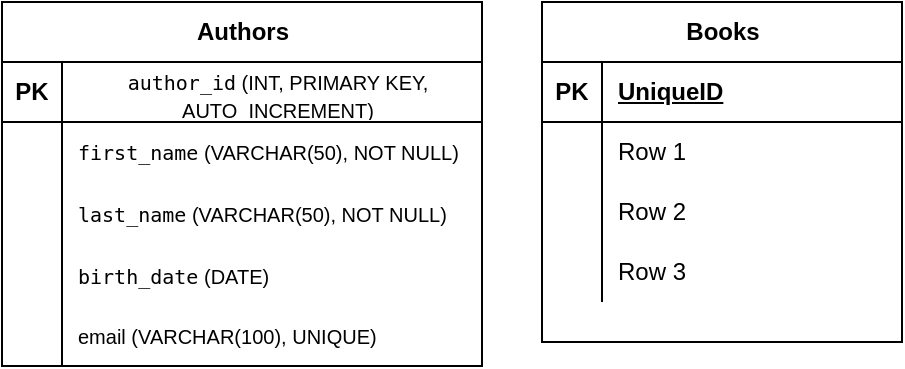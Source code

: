 <mxfile version="26.0.16">
  <diagram id="R2lEEEUBdFMjLlhIrx00" name="Page-1">
    <mxGraphModel dx="489" dy="330" grid="1" gridSize="10" guides="1" tooltips="1" connect="1" arrows="1" fold="1" page="1" pageScale="1" pageWidth="850" pageHeight="1100" math="0" shadow="0" extFonts="Permanent Marker^https://fonts.googleapis.com/css?family=Permanent+Marker">
      <root>
        <mxCell id="0" />
        <mxCell id="1" parent="0" />
        <mxCell id="q2SKsyra8BNpYzEv5cK5-82" value="Authors" style="shape=table;startSize=30;container=1;collapsible=1;childLayout=tableLayout;fixedRows=1;rowLines=0;fontStyle=1;align=center;resizeLast=1;html=1;" vertex="1" parent="1">
          <mxGeometry x="90" y="310" width="240" height="182" as="geometry">
            <mxRectangle x="90" y="312" width="80" height="30" as="alternateBounds" />
          </mxGeometry>
        </mxCell>
        <mxCell id="q2SKsyra8BNpYzEv5cK5-83" value="" style="shape=tableRow;horizontal=0;startSize=0;swimlaneHead=0;swimlaneBody=0;fillColor=none;collapsible=0;dropTarget=0;points=[[0,0.5],[1,0.5]];portConstraint=eastwest;top=0;left=0;right=0;bottom=1;" vertex="1" parent="q2SKsyra8BNpYzEv5cK5-82">
          <mxGeometry y="30" width="240" height="30" as="geometry" />
        </mxCell>
        <mxCell id="q2SKsyra8BNpYzEv5cK5-84" value="PK" style="shape=partialRectangle;connectable=0;fillColor=none;top=0;left=0;bottom=0;right=0;fontStyle=1;overflow=hidden;whiteSpace=wrap;html=1;" vertex="1" parent="q2SKsyra8BNpYzEv5cK5-83">
          <mxGeometry width="30" height="30" as="geometry">
            <mxRectangle width="30" height="30" as="alternateBounds" />
          </mxGeometry>
        </mxCell>
        <mxCell id="q2SKsyra8BNpYzEv5cK5-85" value="&lt;font style=&quot;font-size: 10px;&quot;&gt;&lt;code data-start=&quot;742&quot; data-end=&quot;753&quot; style=&quot;font-weight: 400;&quot;&gt;author_id&lt;/code&gt;&lt;span style=&quot;font-weight: 400;&quot;&gt;&amp;nbsp;(INT, PRIMARY KEY, AUTO_INCREMENT)&lt;/span&gt;&lt;/font&gt;" style="shape=partialRectangle;connectable=0;fillColor=none;top=0;left=0;bottom=0;right=0;align=center;spacingLeft=6;fontStyle=1;overflow=hidden;whiteSpace=wrap;html=1;verticalAlign=middle;" vertex="1" parent="q2SKsyra8BNpYzEv5cK5-83">
          <mxGeometry x="30" width="210" height="30" as="geometry">
            <mxRectangle width="210" height="30" as="alternateBounds" />
          </mxGeometry>
        </mxCell>
        <mxCell id="q2SKsyra8BNpYzEv5cK5-86" value="" style="shape=tableRow;horizontal=0;startSize=0;swimlaneHead=0;swimlaneBody=0;fillColor=none;collapsible=0;dropTarget=0;points=[[0,0.5],[1,0.5]];portConstraint=eastwest;top=0;left=0;right=0;bottom=0;" vertex="1" parent="q2SKsyra8BNpYzEv5cK5-82">
          <mxGeometry y="60" width="240" height="30" as="geometry" />
        </mxCell>
        <mxCell id="q2SKsyra8BNpYzEv5cK5-87" value="" style="shape=partialRectangle;connectable=0;fillColor=none;top=0;left=0;bottom=0;right=0;editable=1;overflow=hidden;whiteSpace=wrap;html=1;" vertex="1" parent="q2SKsyra8BNpYzEv5cK5-86">
          <mxGeometry width="30" height="30" as="geometry">
            <mxRectangle width="30" height="30" as="alternateBounds" />
          </mxGeometry>
        </mxCell>
        <mxCell id="q2SKsyra8BNpYzEv5cK5-88" value="&lt;font&gt;&lt;code data-end=&quot;806&quot; data-start=&quot;794&quot;&gt;first_name&lt;/code&gt;&amp;nbsp;(VARCHAR(50), NOT NULL)&lt;/font&gt;" style="shape=partialRectangle;connectable=0;fillColor=none;top=0;left=0;bottom=0;right=0;align=left;spacingLeft=6;overflow=hidden;whiteSpace=wrap;html=1;fontSize=10;" vertex="1" parent="q2SKsyra8BNpYzEv5cK5-86">
          <mxGeometry x="30" width="210" height="30" as="geometry">
            <mxRectangle width="210" height="30" as="alternateBounds" />
          </mxGeometry>
        </mxCell>
        <mxCell id="q2SKsyra8BNpYzEv5cK5-89" value="" style="shape=tableRow;horizontal=0;startSize=0;swimlaneHead=0;swimlaneBody=0;fillColor=none;collapsible=0;dropTarget=0;points=[[0,0.5],[1,0.5]];portConstraint=eastwest;top=0;left=0;right=0;bottom=0;fontSize=10;" vertex="1" parent="q2SKsyra8BNpYzEv5cK5-82">
          <mxGeometry y="90" width="240" height="32" as="geometry" />
        </mxCell>
        <mxCell id="q2SKsyra8BNpYzEv5cK5-90" value="" style="shape=partialRectangle;connectable=0;fillColor=none;top=0;left=0;bottom=0;right=0;editable=1;overflow=hidden;whiteSpace=wrap;html=1;fontSize=10;" vertex="1" parent="q2SKsyra8BNpYzEv5cK5-89">
          <mxGeometry width="30" height="32" as="geometry">
            <mxRectangle width="30" height="32" as="alternateBounds" />
          </mxGeometry>
        </mxCell>
        <mxCell id="q2SKsyra8BNpYzEv5cK5-91" value="&lt;code style=&quot;font-style: normal; font-variant-caps: normal; font-weight: 400; letter-spacing: normal; orphans: auto; text-align: start; text-indent: 0px; text-transform: none; white-space: normal; widows: auto; word-spacing: 0px; -webkit-text-stroke-width: 0px; text-decoration: none; caret-color: rgb(0, 0, 0); color: rgb(0, 0, 0);&quot; data-end=&quot;847&quot; data-start=&quot;836&quot;&gt;last_name&lt;/code&gt;&lt;span style=&quot;font-style: normal; font-variant-caps: normal; font-weight: 400; letter-spacing: normal; text-align: start; text-indent: 0px; text-transform: none; white-space: normal; word-spacing: 0px; -webkit-text-stroke-width: 0px; text-decoration: none; caret-color: rgb(0, 0, 0); color: rgb(0, 0, 0); float: none; display: inline !important;&quot;&gt;&lt;span class=&quot;Apple-converted-space&quot;&gt;&amp;nbsp;&lt;/span&gt;(VARCHAR(50), NOT NULL)&lt;/span&gt;" style="shape=partialRectangle;connectable=0;fillColor=none;top=0;left=0;bottom=0;right=0;align=left;spacingLeft=6;overflow=hidden;whiteSpace=wrap;html=1;fontSize=10;" vertex="1" parent="q2SKsyra8BNpYzEv5cK5-89">
          <mxGeometry x="30" width="210" height="32" as="geometry">
            <mxRectangle width="210" height="32" as="alternateBounds" />
          </mxGeometry>
        </mxCell>
        <mxCell id="q2SKsyra8BNpYzEv5cK5-92" value="" style="shape=tableRow;horizontal=0;startSize=0;swimlaneHead=0;swimlaneBody=0;fillColor=none;collapsible=0;dropTarget=0;points=[[0,0.5],[1,0.5]];portConstraint=eastwest;top=0;left=0;right=0;bottom=0;movable=1;resizable=1;rotatable=1;deletable=1;editable=1;locked=0;connectable=1;fontSize=10;" vertex="1" parent="q2SKsyra8BNpYzEv5cK5-82">
          <mxGeometry y="122" width="240" height="30" as="geometry" />
        </mxCell>
        <mxCell id="q2SKsyra8BNpYzEv5cK5-93" value="" style="shape=partialRectangle;connectable=0;fillColor=none;top=0;left=0;bottom=0;right=0;editable=1;overflow=hidden;whiteSpace=wrap;html=1;fontSize=10;" vertex="1" parent="q2SKsyra8BNpYzEv5cK5-92">
          <mxGeometry width="30" height="30" as="geometry">
            <mxRectangle width="30" height="30" as="alternateBounds" />
          </mxGeometry>
        </mxCell>
        <mxCell id="q2SKsyra8BNpYzEv5cK5-94" value="&lt;font&gt;&lt;code data-end=&quot;889&quot; data-start=&quot;877&quot;&gt;birth_date&lt;/code&gt;&amp;nbsp;(DATE)&lt;/font&gt;" style="shape=partialRectangle;connectable=1;fillColor=none;top=0;left=0;bottom=0;right=0;align=left;spacingLeft=6;overflow=hidden;whiteSpace=wrap;html=1;movable=1;resizable=1;rotatable=1;deletable=1;editable=1;locked=0;fontSize=10;" vertex="1" parent="q2SKsyra8BNpYzEv5cK5-92">
          <mxGeometry x="30" width="210" height="30" as="geometry">
            <mxRectangle width="210" height="30" as="alternateBounds" />
          </mxGeometry>
        </mxCell>
        <mxCell id="q2SKsyra8BNpYzEv5cK5-117" value="" style="shape=tableRow;horizontal=0;startSize=0;swimlaneHead=0;swimlaneBody=0;fillColor=none;collapsible=0;dropTarget=0;points=[[0,0.5],[1,0.5]];portConstraint=eastwest;top=0;left=0;right=0;bottom=0;movable=1;resizable=1;rotatable=1;deletable=1;editable=1;locked=0;connectable=1;fontSize=10;" vertex="1" parent="q2SKsyra8BNpYzEv5cK5-82">
          <mxGeometry y="152" width="240" height="30" as="geometry" />
        </mxCell>
        <mxCell id="q2SKsyra8BNpYzEv5cK5-118" value="" style="shape=partialRectangle;connectable=0;fillColor=none;top=0;left=0;bottom=0;right=0;editable=1;overflow=hidden;whiteSpace=wrap;html=1;fontSize=10;" vertex="1" parent="q2SKsyra8BNpYzEv5cK5-117">
          <mxGeometry width="30" height="30" as="geometry">
            <mxRectangle width="30" height="30" as="alternateBounds" />
          </mxGeometry>
        </mxCell>
        <mxCell id="q2SKsyra8BNpYzEv5cK5-119" value="&lt;font&gt;email (&lt;span class=&quot;hljs-type&quot;&gt;VARCHAR&lt;/span&gt;(&lt;span class=&quot;hljs-number&quot;&gt;100&lt;/span&gt;),&amp;nbsp;&lt;span class=&quot;hljs-keyword&quot;&gt;UNIQUE&lt;/span&gt;)&lt;/font&gt;" style="shape=partialRectangle;connectable=1;fillColor=none;top=0;left=0;bottom=0;right=0;align=left;spacingLeft=6;overflow=hidden;whiteSpace=wrap;html=1;movable=1;resizable=1;rotatable=1;deletable=1;editable=1;locked=0;fontSize=10;" vertex="1" parent="q2SKsyra8BNpYzEv5cK5-117">
          <mxGeometry x="30" width="210" height="30" as="geometry">
            <mxRectangle width="210" height="30" as="alternateBounds" />
          </mxGeometry>
        </mxCell>
        <mxCell id="q2SKsyra8BNpYzEv5cK5-95" value="Books" style="shape=table;startSize=30;container=1;collapsible=1;childLayout=tableLayout;fixedRows=1;rowLines=0;fontStyle=1;align=center;resizeLast=1;html=1;" vertex="1" parent="1">
          <mxGeometry x="360" y="310" width="180" height="170" as="geometry" />
        </mxCell>
        <mxCell id="q2SKsyra8BNpYzEv5cK5-96" value="" style="shape=tableRow;horizontal=0;startSize=0;swimlaneHead=0;swimlaneBody=0;fillColor=none;collapsible=0;dropTarget=0;points=[[0,0.5],[1,0.5]];portConstraint=eastwest;top=0;left=0;right=0;bottom=1;" vertex="1" parent="q2SKsyra8BNpYzEv5cK5-95">
          <mxGeometry y="30" width="180" height="30" as="geometry" />
        </mxCell>
        <mxCell id="q2SKsyra8BNpYzEv5cK5-97" value="PK" style="shape=partialRectangle;connectable=0;fillColor=none;top=0;left=0;bottom=0;right=0;fontStyle=1;overflow=hidden;whiteSpace=wrap;html=1;" vertex="1" parent="q2SKsyra8BNpYzEv5cK5-96">
          <mxGeometry width="30" height="30" as="geometry">
            <mxRectangle width="30" height="30" as="alternateBounds" />
          </mxGeometry>
        </mxCell>
        <mxCell id="q2SKsyra8BNpYzEv5cK5-98" value="UniqueID" style="shape=partialRectangle;connectable=0;fillColor=none;top=0;left=0;bottom=0;right=0;align=left;spacingLeft=6;fontStyle=5;overflow=hidden;whiteSpace=wrap;html=1;" vertex="1" parent="q2SKsyra8BNpYzEv5cK5-96">
          <mxGeometry x="30" width="150" height="30" as="geometry">
            <mxRectangle width="150" height="30" as="alternateBounds" />
          </mxGeometry>
        </mxCell>
        <mxCell id="q2SKsyra8BNpYzEv5cK5-99" value="" style="shape=tableRow;horizontal=0;startSize=0;swimlaneHead=0;swimlaneBody=0;fillColor=none;collapsible=0;dropTarget=0;points=[[0,0.5],[1,0.5]];portConstraint=eastwest;top=0;left=0;right=0;bottom=0;" vertex="1" parent="q2SKsyra8BNpYzEv5cK5-95">
          <mxGeometry y="60" width="180" height="30" as="geometry" />
        </mxCell>
        <mxCell id="q2SKsyra8BNpYzEv5cK5-100" value="" style="shape=partialRectangle;connectable=0;fillColor=none;top=0;left=0;bottom=0;right=0;editable=1;overflow=hidden;whiteSpace=wrap;html=1;" vertex="1" parent="q2SKsyra8BNpYzEv5cK5-99">
          <mxGeometry width="30" height="30" as="geometry">
            <mxRectangle width="30" height="30" as="alternateBounds" />
          </mxGeometry>
        </mxCell>
        <mxCell id="q2SKsyra8BNpYzEv5cK5-101" value="Row 1" style="shape=partialRectangle;connectable=0;fillColor=none;top=0;left=0;bottom=0;right=0;align=left;spacingLeft=6;overflow=hidden;whiteSpace=wrap;html=1;" vertex="1" parent="q2SKsyra8BNpYzEv5cK5-99">
          <mxGeometry x="30" width="150" height="30" as="geometry">
            <mxRectangle width="150" height="30" as="alternateBounds" />
          </mxGeometry>
        </mxCell>
        <mxCell id="q2SKsyra8BNpYzEv5cK5-102" value="" style="shape=tableRow;horizontal=0;startSize=0;swimlaneHead=0;swimlaneBody=0;fillColor=none;collapsible=0;dropTarget=0;points=[[0,0.5],[1,0.5]];portConstraint=eastwest;top=0;left=0;right=0;bottom=0;" vertex="1" parent="q2SKsyra8BNpYzEv5cK5-95">
          <mxGeometry y="90" width="180" height="30" as="geometry" />
        </mxCell>
        <mxCell id="q2SKsyra8BNpYzEv5cK5-103" value="" style="shape=partialRectangle;connectable=0;fillColor=none;top=0;left=0;bottom=0;right=0;editable=1;overflow=hidden;whiteSpace=wrap;html=1;" vertex="1" parent="q2SKsyra8BNpYzEv5cK5-102">
          <mxGeometry width="30" height="30" as="geometry">
            <mxRectangle width="30" height="30" as="alternateBounds" />
          </mxGeometry>
        </mxCell>
        <mxCell id="q2SKsyra8BNpYzEv5cK5-104" value="Row 2" style="shape=partialRectangle;connectable=0;fillColor=none;top=0;left=0;bottom=0;right=0;align=left;spacingLeft=6;overflow=hidden;whiteSpace=wrap;html=1;" vertex="1" parent="q2SKsyra8BNpYzEv5cK5-102">
          <mxGeometry x="30" width="150" height="30" as="geometry">
            <mxRectangle width="150" height="30" as="alternateBounds" />
          </mxGeometry>
        </mxCell>
        <mxCell id="q2SKsyra8BNpYzEv5cK5-105" value="" style="shape=tableRow;horizontal=0;startSize=0;swimlaneHead=0;swimlaneBody=0;fillColor=none;collapsible=0;dropTarget=0;points=[[0,0.5],[1,0.5]];portConstraint=eastwest;top=0;left=0;right=0;bottom=0;" vertex="1" parent="q2SKsyra8BNpYzEv5cK5-95">
          <mxGeometry y="120" width="180" height="30" as="geometry" />
        </mxCell>
        <mxCell id="q2SKsyra8BNpYzEv5cK5-106" value="" style="shape=partialRectangle;connectable=0;fillColor=none;top=0;left=0;bottom=0;right=0;editable=1;overflow=hidden;whiteSpace=wrap;html=1;" vertex="1" parent="q2SKsyra8BNpYzEv5cK5-105">
          <mxGeometry width="30" height="30" as="geometry">
            <mxRectangle width="30" height="30" as="alternateBounds" />
          </mxGeometry>
        </mxCell>
        <mxCell id="q2SKsyra8BNpYzEv5cK5-107" value="Row 3" style="shape=partialRectangle;connectable=0;fillColor=none;top=0;left=0;bottom=0;right=0;align=left;spacingLeft=6;overflow=hidden;whiteSpace=wrap;html=1;" vertex="1" parent="q2SKsyra8BNpYzEv5cK5-105">
          <mxGeometry x="30" width="150" height="30" as="geometry">
            <mxRectangle width="150" height="30" as="alternateBounds" />
          </mxGeometry>
        </mxCell>
      </root>
    </mxGraphModel>
  </diagram>
</mxfile>

